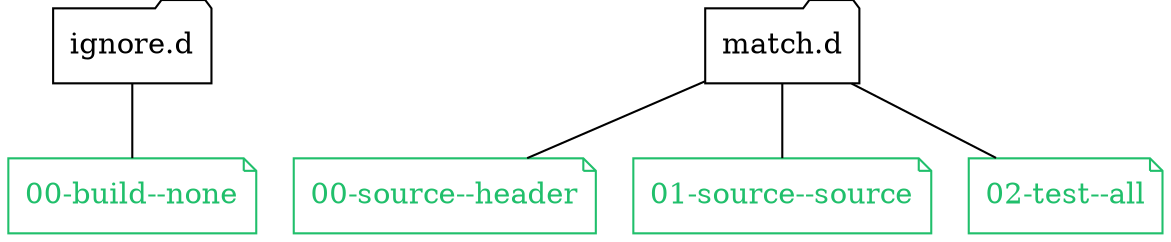 digraph G {
    graph [rankdir = TD];

    node[ shape=folder ];
    edge[ arrowhead="none" ];

    { rank = "same"; "ignore.d", "match.d"  };

    node[ shape=note, color="#20bf6b", fontcolor="#20bf6b"];

    { rank = "same";  "s_header", "s_source","s_test", "s_build"  };

    "s_header"        [ label="00-source--header"]
    "s_source"        [ label="01-source--source"]
    "s_test"          [ label="02-test--all"]
    "s_build"         [ label="00-build--none"]

    "match.d"            -> "s_header"
    "match.d"            -> "s_source"
    "match.d"            -> "s_test"

    "ignore.d"  -> "s_build" [ color="black" ]
}
